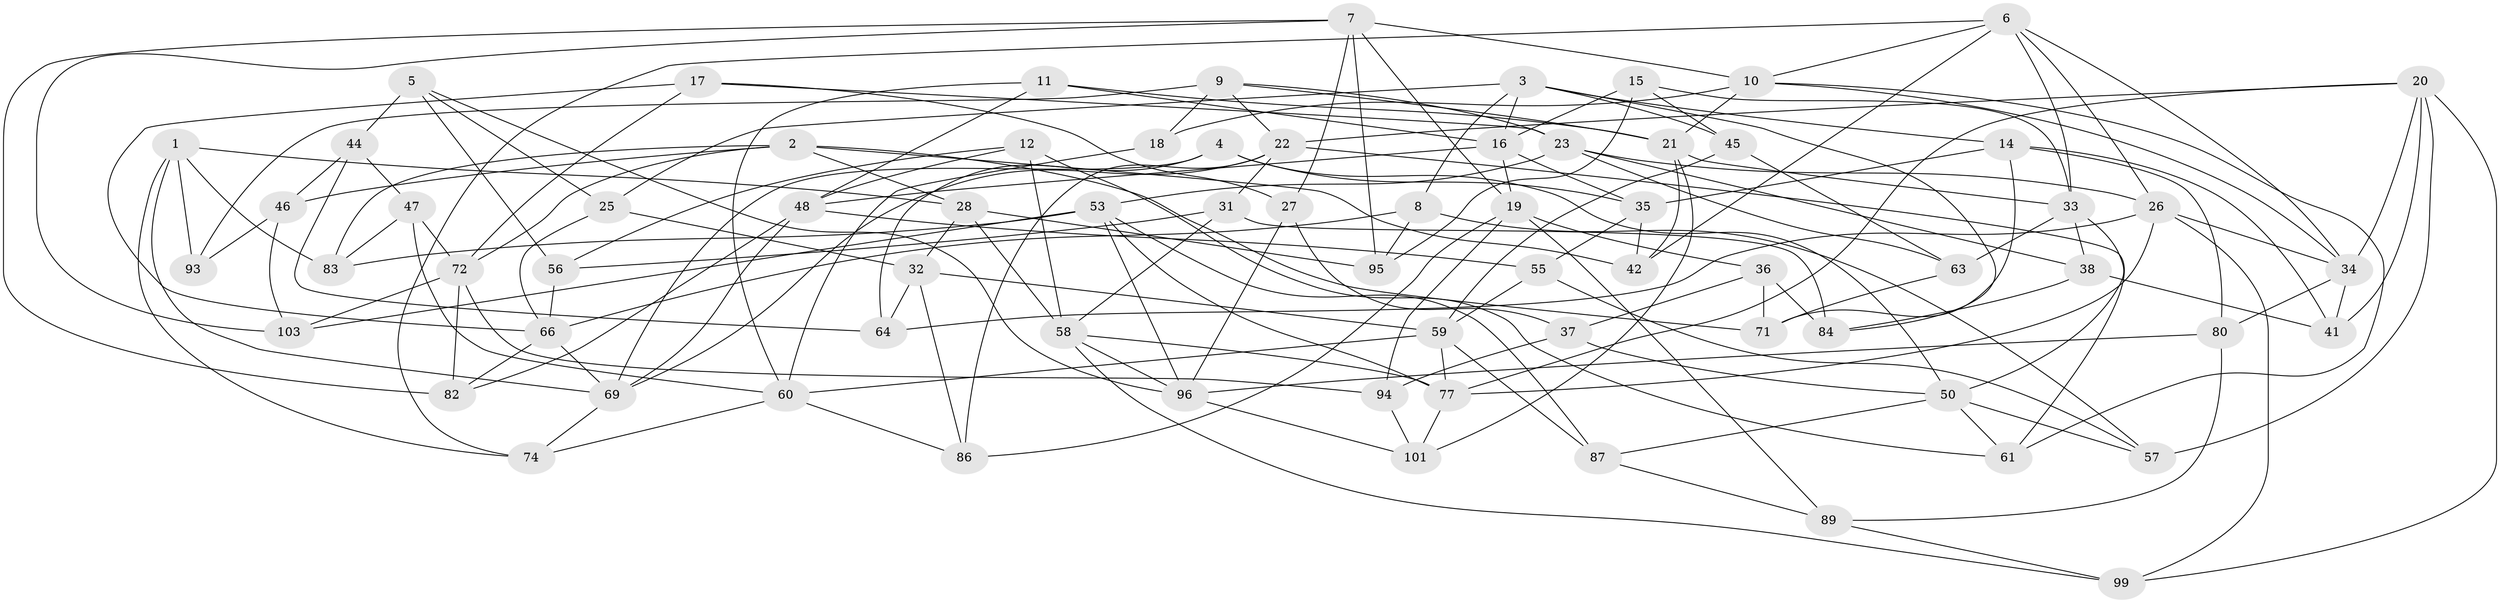 // original degree distribution, {4: 1.0}
// Generated by graph-tools (version 1.1) at 2025/11/02/27/25 16:11:46]
// undirected, 72 vertices, 171 edges
graph export_dot {
graph [start="1"]
  node [color=gray90,style=filled];
  1 [super="+79"];
  2 [super="+24"];
  3 [super="+13"];
  4;
  5;
  6 [super="+49"];
  7 [super="+68"];
  8;
  9 [super="+88"];
  10 [super="+54"];
  11;
  12;
  14 [super="+67"];
  15;
  16 [super="+62"];
  17;
  18;
  19 [super="+43"];
  20 [super="+39"];
  21 [super="+100"];
  22 [super="+90"];
  23 [super="+40"];
  25;
  26 [super="+30"];
  27;
  28 [super="+29"];
  31;
  32 [super="+76"];
  33 [super="+81"];
  34 [super="+78"];
  35 [super="+51"];
  36;
  37;
  38;
  41;
  42;
  44;
  45;
  46;
  47;
  48 [super="+52"];
  50 [super="+102"];
  53 [super="+91"];
  55;
  56;
  57;
  58 [super="+85"];
  59 [super="+73"];
  60 [super="+65"];
  61;
  63;
  64;
  66 [super="+70"];
  69 [super="+92"];
  71;
  72 [super="+75"];
  74;
  77 [super="+97"];
  80;
  82;
  83;
  84;
  86;
  87;
  89;
  93;
  94;
  95;
  96 [super="+98"];
  99;
  101;
  103;
  1 -- 93 [weight=2];
  1 -- 74;
  1 -- 28;
  1 -- 83;
  1 -- 69;
  2 -- 71;
  2 -- 28;
  2 -- 72;
  2 -- 83;
  2 -- 42;
  2 -- 46;
  3 -- 25;
  3 -- 16;
  3 -- 14;
  3 -- 8;
  3 -- 84;
  3 -- 45;
  4 -- 35;
  4 -- 69;
  4 -- 64;
  4 -- 50;
  5 -- 56;
  5 -- 25;
  5 -- 44;
  5 -- 96;
  6 -- 34;
  6 -- 42;
  6 -- 10;
  6 -- 74;
  6 -- 33;
  6 -- 26;
  7 -- 82;
  7 -- 10;
  7 -- 19;
  7 -- 27;
  7 -- 103;
  7 -- 95;
  8 -- 57;
  8 -- 95;
  8 -- 66;
  9 -- 18 [weight=2];
  9 -- 93;
  9 -- 21;
  9 -- 23;
  9 -- 22;
  10 -- 21;
  10 -- 18;
  10 -- 61;
  10 -- 34;
  11 -- 21;
  11 -- 48;
  11 -- 16;
  11 -- 60;
  12 -- 61;
  12 -- 56;
  12 -- 48;
  12 -- 58;
  14 -- 41;
  14 -- 71;
  14 -- 80;
  14 -- 35 [weight=2];
  15 -- 33;
  15 -- 45;
  15 -- 95;
  15 -- 16;
  16 -- 19;
  16 -- 48;
  16 -- 35;
  17 -- 27;
  17 -- 72;
  17 -- 23;
  17 -- 66;
  18 -- 60;
  19 -- 94;
  19 -- 36;
  19 -- 89;
  19 -- 86;
  20 -- 34;
  20 -- 22;
  20 -- 41;
  20 -- 99;
  20 -- 57;
  20 -- 77;
  21 -- 42;
  21 -- 101;
  21 -- 33;
  22 -- 86;
  22 -- 69;
  22 -- 61;
  22 -- 31;
  23 -- 38;
  23 -- 53;
  23 -- 63;
  23 -- 26;
  25 -- 32;
  25 -- 66;
  26 -- 64;
  26 -- 99;
  26 -- 77;
  26 -- 34;
  27 -- 37;
  27 -- 96;
  28 -- 32 [weight=2];
  28 -- 95;
  28 -- 58;
  31 -- 56;
  31 -- 84;
  31 -- 58;
  32 -- 86;
  32 -- 64;
  32 -- 59;
  33 -- 50;
  33 -- 63;
  33 -- 38;
  34 -- 80;
  34 -- 41;
  35 -- 42;
  35 -- 55;
  36 -- 37;
  36 -- 71;
  36 -- 84;
  37 -- 94;
  37 -- 50;
  38 -- 84;
  38 -- 41;
  44 -- 64;
  44 -- 46;
  44 -- 47;
  45 -- 63;
  45 -- 59;
  46 -- 93;
  46 -- 103;
  47 -- 83;
  47 -- 72;
  47 -- 60;
  48 -- 82;
  48 -- 55;
  48 -- 69;
  50 -- 87;
  50 -- 57;
  50 -- 61;
  53 -- 87;
  53 -- 103;
  53 -- 96;
  53 -- 83;
  53 -- 77;
  55 -- 57;
  55 -- 59;
  56 -- 66;
  58 -- 77;
  58 -- 99;
  58 -- 96;
  59 -- 87;
  59 -- 60;
  59 -- 77;
  60 -- 86;
  60 -- 74;
  63 -- 71;
  66 -- 82;
  66 -- 69;
  69 -- 74;
  72 -- 94;
  72 -- 82;
  72 -- 103;
  77 -- 101;
  80 -- 89;
  80 -- 96;
  87 -- 89;
  89 -- 99;
  94 -- 101;
  96 -- 101;
}
